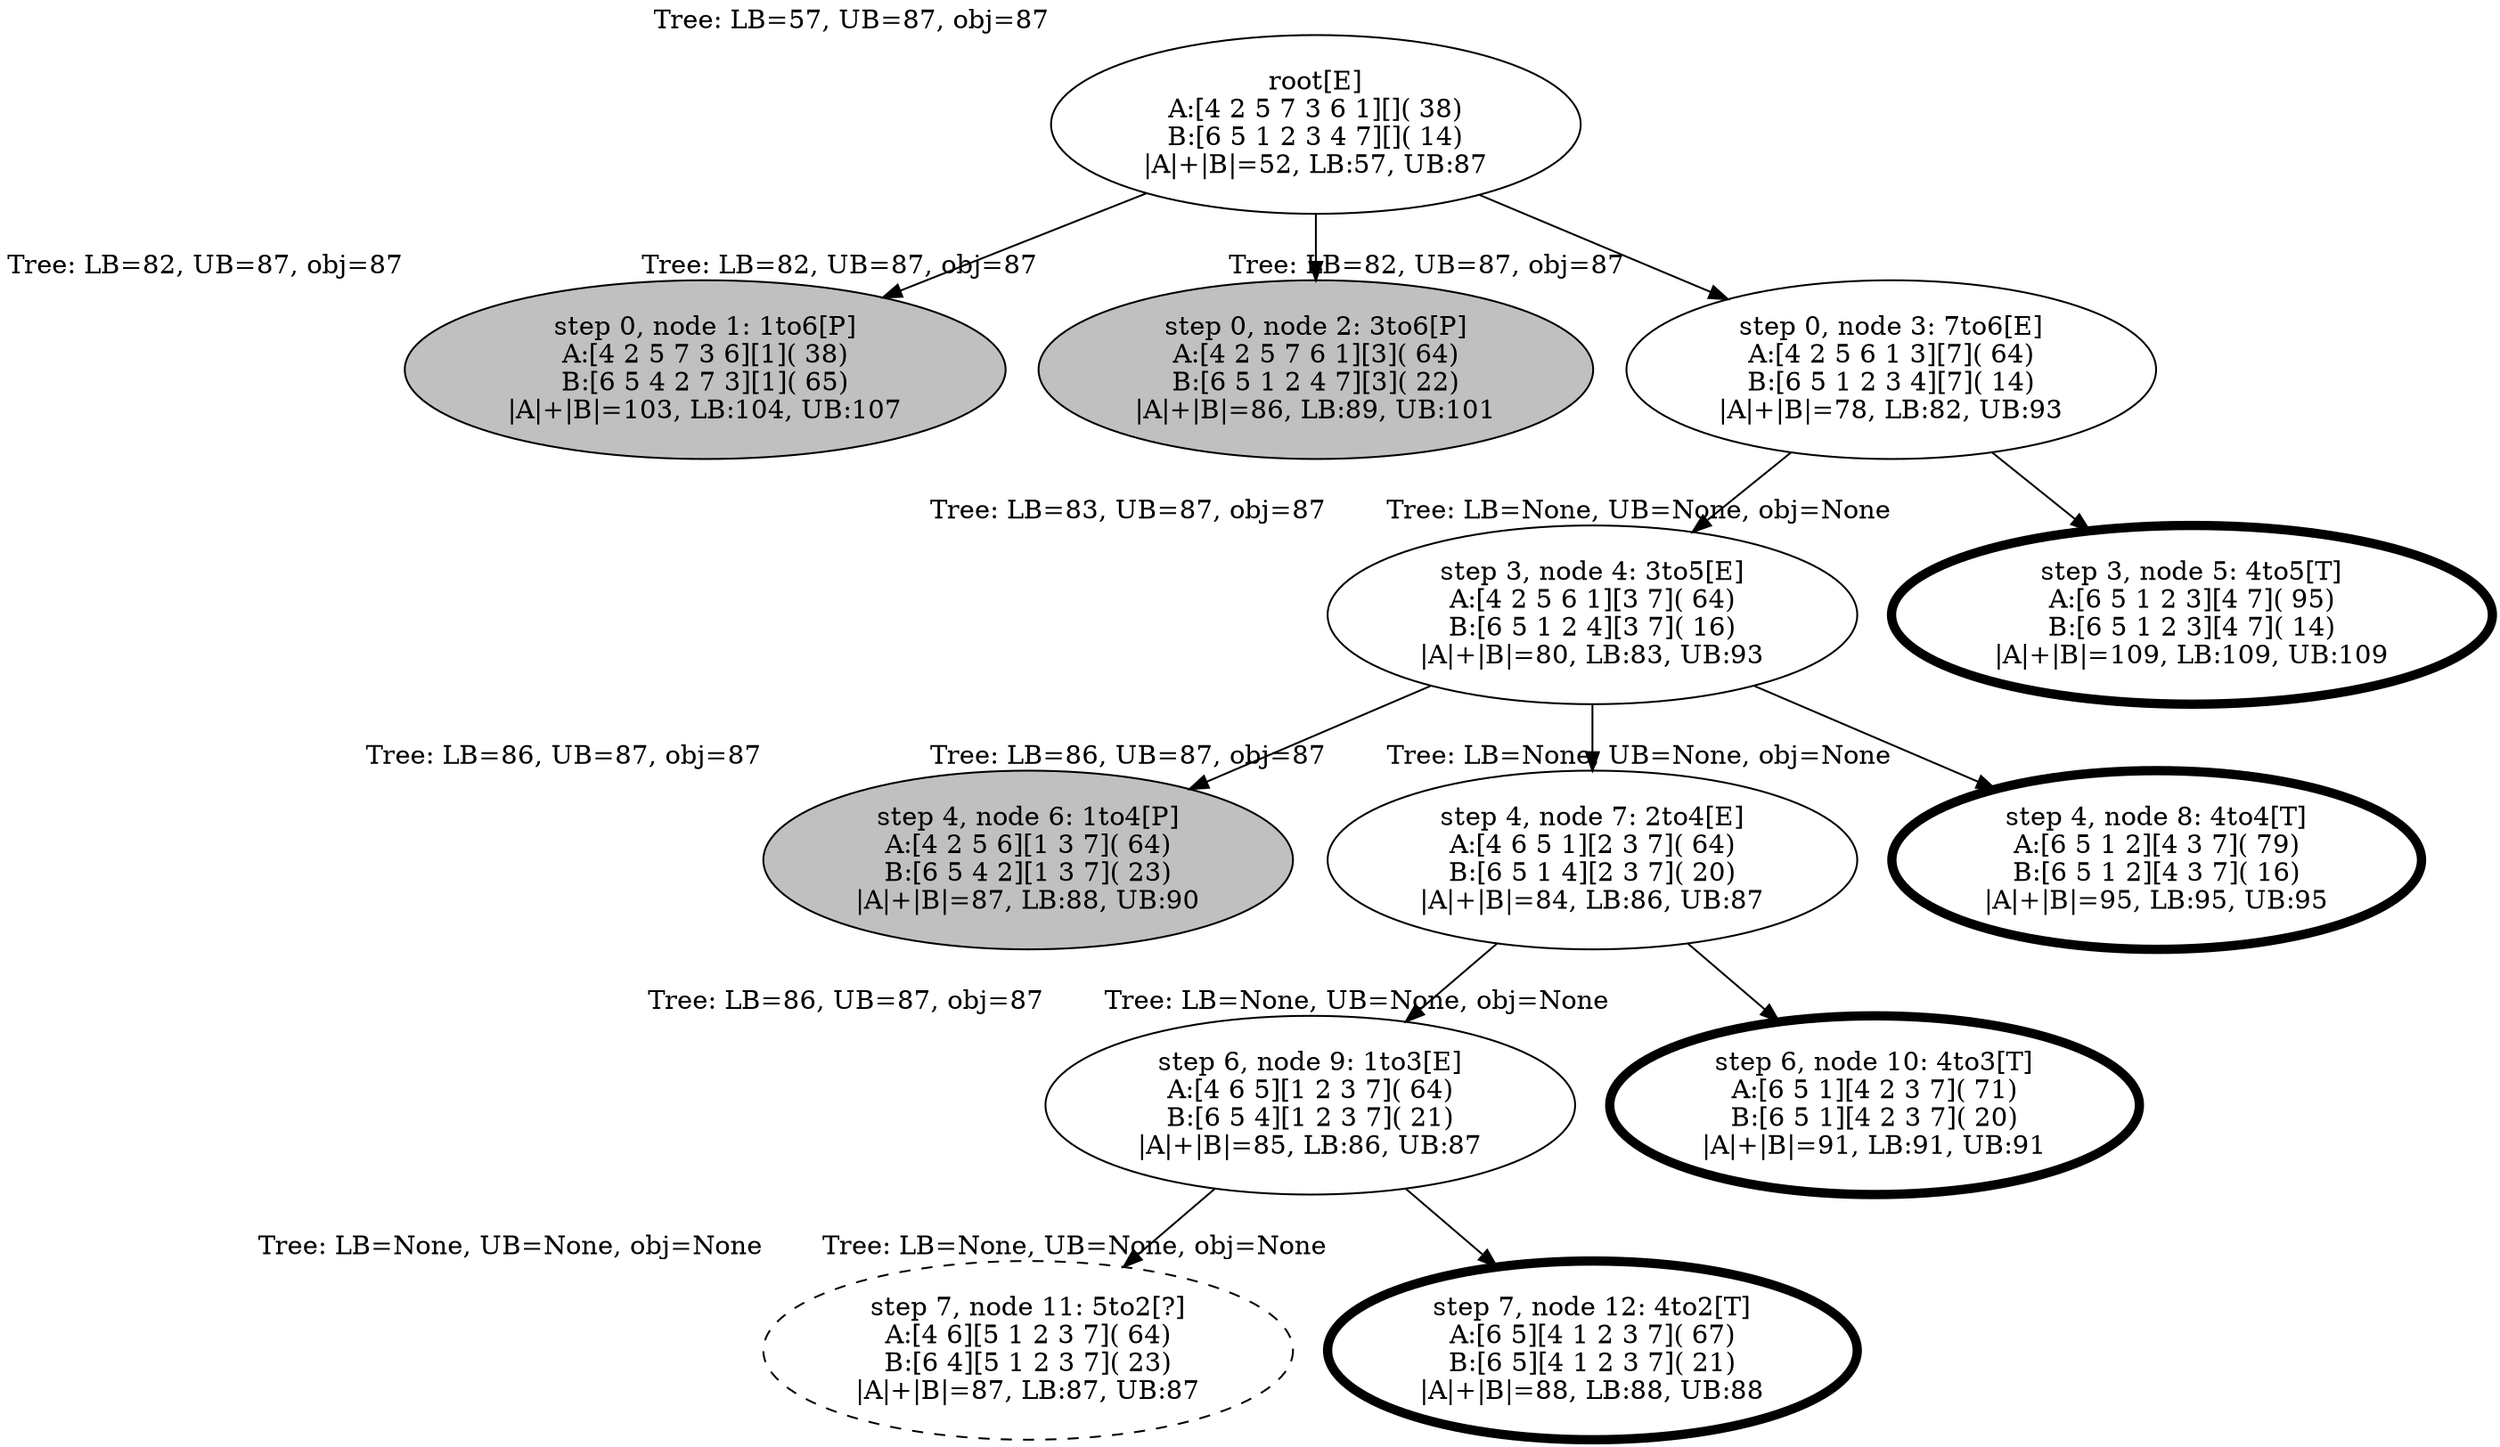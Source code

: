 digraph tree {
    "root[E]
A:[4 2 5 7 3 6 1][]( 38)
B:[6 5 1 2 3 4 7][]( 14)
|A|+|B|=52, LB:57, UB:87" [xlabel="Tree: LB=57, UB=87, obj=87",];
    "step 0, node 1: 1to6[P]
A:[4 2 5 7 3 6][1]( 38)
B:[6 5 4 2 7 3][1]( 65)
|A|+|B|=103, LB:104, UB:107" [xlabel="Tree: LB=82, UB=87, obj=87",fillcolor=grey, style=filled];
    "step 0, node 2: 3to6[P]
A:[4 2 5 7 6 1][3]( 64)
B:[6 5 1 2 4 7][3]( 22)
|A|+|B|=86, LB:89, UB:101" [xlabel="Tree: LB=82, UB=87, obj=87",fillcolor=grey, style=filled];
    "step 0, node 3: 7to6[E]
A:[4 2 5 6 1 3][7]( 64)
B:[6 5 1 2 3 4][7]( 14)
|A|+|B|=78, LB:82, UB:93" [xlabel="Tree: LB=82, UB=87, obj=87",];
    "step 3, node 4: 3to5[E]
A:[4 2 5 6 1][3 7]( 64)
B:[6 5 1 2 4][3 7]( 16)
|A|+|B|=80, LB:83, UB:93" [xlabel="Tree: LB=83, UB=87, obj=87",];
    "step 4, node 6: 1to4[P]
A:[4 2 5 6][1 3 7]( 64)
B:[6 5 4 2][1 3 7]( 23)
|A|+|B|=87, LB:88, UB:90" [xlabel="Tree: LB=86, UB=87, obj=87",fillcolor=grey, style=filled];
    "step 4, node 7: 2to4[E]
A:[4 6 5 1][2 3 7]( 64)
B:[6 5 1 4][2 3 7]( 20)
|A|+|B|=84, LB:86, UB:87" [xlabel="Tree: LB=86, UB=87, obj=87",];
    "step 6, node 9: 1to3[E]
A:[4 6 5][1 2 3 7]( 64)
B:[6 5 4][1 2 3 7]( 21)
|A|+|B|=85, LB:86, UB:87" [xlabel="Tree: LB=86, UB=87, obj=87",];
    "step 7, node 11: 5to2[?]
A:[4 6][5 1 2 3 7]( 64)
B:[6 4][5 1 2 3 7]( 23)
|A|+|B|=87, LB:87, UB:87" [xlabel="Tree: LB=None, UB=None, obj=None",fillcolor=lightgrey, style=dashed];
    "step 7, node 12: 4to2[T]
A:[6 5][4 1 2 3 7]( 67)
B:[6 5][4 1 2 3 7]( 21)
|A|+|B|=88, LB:88, UB:88" [xlabel="Tree: LB=None, UB=None, obj=None",penwidth=5];
    "step 6, node 10: 4to3[T]
A:[6 5 1][4 2 3 7]( 71)
B:[6 5 1][4 2 3 7]( 20)
|A|+|B|=91, LB:91, UB:91" [xlabel="Tree: LB=None, UB=None, obj=None",penwidth=5];
    "step 4, node 8: 4to4[T]
A:[6 5 1 2][4 3 7]( 79)
B:[6 5 1 2][4 3 7]( 16)
|A|+|B|=95, LB:95, UB:95" [xlabel="Tree: LB=None, UB=None, obj=None",penwidth=5];
    "step 3, node 5: 4to5[T]
A:[6 5 1 2 3][4 7]( 95)
B:[6 5 1 2 3][4 7]( 14)
|A|+|B|=109, LB:109, UB:109" [xlabel="Tree: LB=None, UB=None, obj=None",penwidth=5];
    "root[E]
A:[4 2 5 7 3 6 1][]( 38)
B:[6 5 1 2 3 4 7][]( 14)
|A|+|B|=52, LB:57, UB:87" -> "step 0, node 1: 1to6[P]
A:[4 2 5 7 3 6][1]( 38)
B:[6 5 4 2 7 3][1]( 65)
|A|+|B|=103, LB:104, UB:107";
    "root[E]
A:[4 2 5 7 3 6 1][]( 38)
B:[6 5 1 2 3 4 7][]( 14)
|A|+|B|=52, LB:57, UB:87" -> "step 0, node 2: 3to6[P]
A:[4 2 5 7 6 1][3]( 64)
B:[6 5 1 2 4 7][3]( 22)
|A|+|B|=86, LB:89, UB:101";
    "root[E]
A:[4 2 5 7 3 6 1][]( 38)
B:[6 5 1 2 3 4 7][]( 14)
|A|+|B|=52, LB:57, UB:87" -> "step 0, node 3: 7to6[E]
A:[4 2 5 6 1 3][7]( 64)
B:[6 5 1 2 3 4][7]( 14)
|A|+|B|=78, LB:82, UB:93";
    "step 0, node 3: 7to6[E]
A:[4 2 5 6 1 3][7]( 64)
B:[6 5 1 2 3 4][7]( 14)
|A|+|B|=78, LB:82, UB:93" -> "step 3, node 4: 3to5[E]
A:[4 2 5 6 1][3 7]( 64)
B:[6 5 1 2 4][3 7]( 16)
|A|+|B|=80, LB:83, UB:93";
    "step 0, node 3: 7to6[E]
A:[4 2 5 6 1 3][7]( 64)
B:[6 5 1 2 3 4][7]( 14)
|A|+|B|=78, LB:82, UB:93" -> "step 3, node 5: 4to5[T]
A:[6 5 1 2 3][4 7]( 95)
B:[6 5 1 2 3][4 7]( 14)
|A|+|B|=109, LB:109, UB:109";
    "step 3, node 4: 3to5[E]
A:[4 2 5 6 1][3 7]( 64)
B:[6 5 1 2 4][3 7]( 16)
|A|+|B|=80, LB:83, UB:93" -> "step 4, node 6: 1to4[P]
A:[4 2 5 6][1 3 7]( 64)
B:[6 5 4 2][1 3 7]( 23)
|A|+|B|=87, LB:88, UB:90";
    "step 3, node 4: 3to5[E]
A:[4 2 5 6 1][3 7]( 64)
B:[6 5 1 2 4][3 7]( 16)
|A|+|B|=80, LB:83, UB:93" -> "step 4, node 7: 2to4[E]
A:[4 6 5 1][2 3 7]( 64)
B:[6 5 1 4][2 3 7]( 20)
|A|+|B|=84, LB:86, UB:87";
    "step 3, node 4: 3to5[E]
A:[4 2 5 6 1][3 7]( 64)
B:[6 5 1 2 4][3 7]( 16)
|A|+|B|=80, LB:83, UB:93" -> "step 4, node 8: 4to4[T]
A:[6 5 1 2][4 3 7]( 79)
B:[6 5 1 2][4 3 7]( 16)
|A|+|B|=95, LB:95, UB:95";
    "step 4, node 7: 2to4[E]
A:[4 6 5 1][2 3 7]( 64)
B:[6 5 1 4][2 3 7]( 20)
|A|+|B|=84, LB:86, UB:87" -> "step 6, node 9: 1to3[E]
A:[4 6 5][1 2 3 7]( 64)
B:[6 5 4][1 2 3 7]( 21)
|A|+|B|=85, LB:86, UB:87";
    "step 4, node 7: 2to4[E]
A:[4 6 5 1][2 3 7]( 64)
B:[6 5 1 4][2 3 7]( 20)
|A|+|B|=84, LB:86, UB:87" -> "step 6, node 10: 4to3[T]
A:[6 5 1][4 2 3 7]( 71)
B:[6 5 1][4 2 3 7]( 20)
|A|+|B|=91, LB:91, UB:91";
    "step 6, node 9: 1to3[E]
A:[4 6 5][1 2 3 7]( 64)
B:[6 5 4][1 2 3 7]( 21)
|A|+|B|=85, LB:86, UB:87" -> "step 7, node 11: 5to2[?]
A:[4 6][5 1 2 3 7]( 64)
B:[6 4][5 1 2 3 7]( 23)
|A|+|B|=87, LB:87, UB:87";
    "step 6, node 9: 1to3[E]
A:[4 6 5][1 2 3 7]( 64)
B:[6 5 4][1 2 3 7]( 21)
|A|+|B|=85, LB:86, UB:87" -> "step 7, node 12: 4to2[T]
A:[6 5][4 1 2 3 7]( 67)
B:[6 5][4 1 2 3 7]( 21)
|A|+|B|=88, LB:88, UB:88";
}
